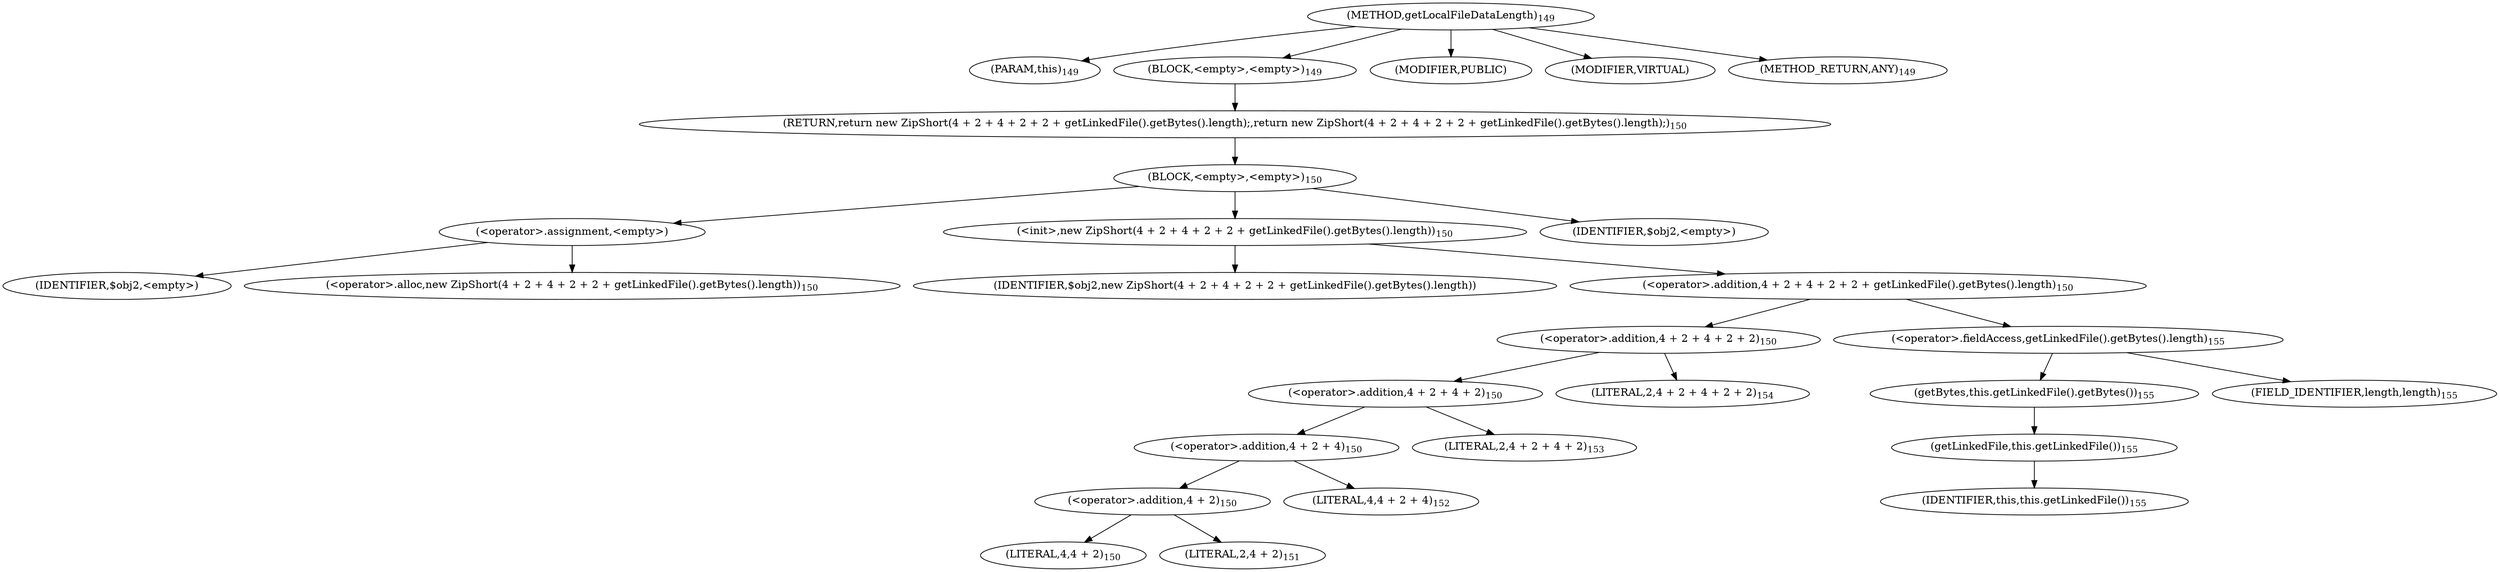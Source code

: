 digraph "getLocalFileDataLength" {  
"134" [label = <(METHOD,getLocalFileDataLength)<SUB>149</SUB>> ]
"6" [label = <(PARAM,this)<SUB>149</SUB>> ]
"135" [label = <(BLOCK,&lt;empty&gt;,&lt;empty&gt;)<SUB>149</SUB>> ]
"136" [label = <(RETURN,return new ZipShort(4 + 2 + 4 + 2 + 2 + getLinkedFile().getBytes().length);,return new ZipShort(4 + 2 + 4 + 2 + 2 + getLinkedFile().getBytes().length);)<SUB>150</SUB>> ]
"137" [label = <(BLOCK,&lt;empty&gt;,&lt;empty&gt;)<SUB>150</SUB>> ]
"138" [label = <(&lt;operator&gt;.assignment,&lt;empty&gt;)> ]
"139" [label = <(IDENTIFIER,$obj2,&lt;empty&gt;)> ]
"140" [label = <(&lt;operator&gt;.alloc,new ZipShort(4 + 2 + 4 + 2 + 2 + getLinkedFile().getBytes().length))<SUB>150</SUB>> ]
"141" [label = <(&lt;init&gt;,new ZipShort(4 + 2 + 4 + 2 + 2 + getLinkedFile().getBytes().length))<SUB>150</SUB>> ]
"142" [label = <(IDENTIFIER,$obj2,new ZipShort(4 + 2 + 4 + 2 + 2 + getLinkedFile().getBytes().length))> ]
"143" [label = <(&lt;operator&gt;.addition,4 + 2 + 4 + 2 + 2 + getLinkedFile().getBytes().length)<SUB>150</SUB>> ]
"144" [label = <(&lt;operator&gt;.addition,4 + 2 + 4 + 2 + 2)<SUB>150</SUB>> ]
"145" [label = <(&lt;operator&gt;.addition,4 + 2 + 4 + 2)<SUB>150</SUB>> ]
"146" [label = <(&lt;operator&gt;.addition,4 + 2 + 4)<SUB>150</SUB>> ]
"147" [label = <(&lt;operator&gt;.addition,4 + 2)<SUB>150</SUB>> ]
"148" [label = <(LITERAL,4,4 + 2)<SUB>150</SUB>> ]
"149" [label = <(LITERAL,2,4 + 2)<SUB>151</SUB>> ]
"150" [label = <(LITERAL,4,4 + 2 + 4)<SUB>152</SUB>> ]
"151" [label = <(LITERAL,2,4 + 2 + 4 + 2)<SUB>153</SUB>> ]
"152" [label = <(LITERAL,2,4 + 2 + 4 + 2 + 2)<SUB>154</SUB>> ]
"153" [label = <(&lt;operator&gt;.fieldAccess,getLinkedFile().getBytes().length)<SUB>155</SUB>> ]
"154" [label = <(getBytes,this.getLinkedFile().getBytes())<SUB>155</SUB>> ]
"155" [label = <(getLinkedFile,this.getLinkedFile())<SUB>155</SUB>> ]
"5" [label = <(IDENTIFIER,this,this.getLinkedFile())<SUB>155</SUB>> ]
"156" [label = <(FIELD_IDENTIFIER,length,length)<SUB>155</SUB>> ]
"157" [label = <(IDENTIFIER,$obj2,&lt;empty&gt;)> ]
"158" [label = <(MODIFIER,PUBLIC)> ]
"159" [label = <(MODIFIER,VIRTUAL)> ]
"160" [label = <(METHOD_RETURN,ANY)<SUB>149</SUB>> ]
  "134" -> "6" 
  "134" -> "135" 
  "134" -> "158" 
  "134" -> "159" 
  "134" -> "160" 
  "135" -> "136" 
  "136" -> "137" 
  "137" -> "138" 
  "137" -> "141" 
  "137" -> "157" 
  "138" -> "139" 
  "138" -> "140" 
  "141" -> "142" 
  "141" -> "143" 
  "143" -> "144" 
  "143" -> "153" 
  "144" -> "145" 
  "144" -> "152" 
  "145" -> "146" 
  "145" -> "151" 
  "146" -> "147" 
  "146" -> "150" 
  "147" -> "148" 
  "147" -> "149" 
  "153" -> "154" 
  "153" -> "156" 
  "154" -> "155" 
  "155" -> "5" 
}
